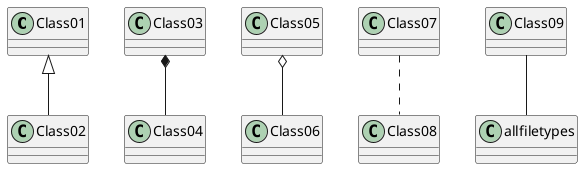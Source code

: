 @startuml test
Class01 <|-- Class02
Class03 *-- Class04
Class05 o-- Class06
Class07 .. Class08
Class09 -- allfiletypes
@enduml
